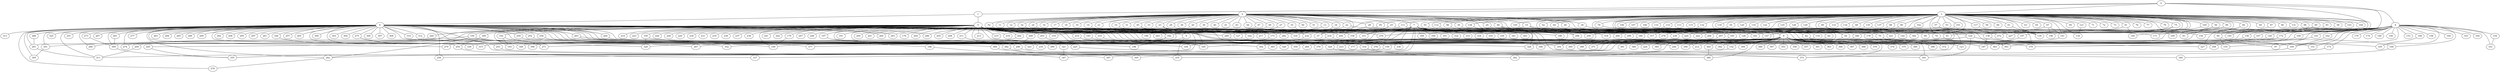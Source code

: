 
graph graphname {
    0 -- 1
0 -- 2
0 -- 3
0 -- 4
0 -- 266
0 -- 227
1 -- 5
1 -- 6
2 -- 7
2 -- 8
2 -- 9
2 -- 10
2 -- 11
2 -- 12
2 -- 13
2 -- 14
2 -- 15
2 -- 16
2 -- 17
2 -- 18
2 -- 19
2 -- 20
2 -- 21
2 -- 22
2 -- 23
2 -- 24
2 -- 25
2 -- 26
2 -- 27
2 -- 28
2 -- 29
2 -- 30
2 -- 31
2 -- 32
2 -- 33
2 -- 34
2 -- 35
2 -- 36
2 -- 37
2 -- 38
2 -- 39
2 -- 40
2 -- 41
2 -- 42
2 -- 43
2 -- 44
2 -- 45
2 -- 46
2 -- 47
2 -- 48
2 -- 49
2 -- 50
2 -- 51
2 -- 52
2 -- 272
3 -- 53
3 -- 54
3 -- 55
3 -- 56
3 -- 57
3 -- 58
3 -- 59
3 -- 60
3 -- 61
3 -- 62
3 -- 63
3 -- 64
3 -- 65
3 -- 66
3 -- 67
3 -- 68
3 -- 69
3 -- 70
3 -- 71
3 -- 72
3 -- 73
3 -- 74
3 -- 75
3 -- 76
3 -- 77
3 -- 78
3 -- 79
3 -- 80
3 -- 81
3 -- 82
3 -- 83
3 -- 84
3 -- 85
3 -- 86
3 -- 87
3 -- 88
3 -- 89
3 -- 90
3 -- 91
3 -- 92
3 -- 93
3 -- 94
3 -- 95
3 -- 96
3 -- 97
3 -- 98
3 -- 99
3 -- 100
3 -- 101
3 -- 102
3 -- 103
3 -- 104
3 -- 105
3 -- 106
3 -- 107
3 -- 108
3 -- 109
3 -- 110
3 -- 111
3 -- 112
3 -- 113
3 -- 114
3 -- 115
3 -- 116
3 -- 117
3 -- 118
3 -- 119
3 -- 120
3 -- 121
3 -- 122
3 -- 123
3 -- 124
3 -- 125
3 -- 126
3 -- 127
3 -- 128
3 -- 129
3 -- 130
3 -- 131
3 -- 132
3 -- 133
3 -- 134
3 -- 135
3 -- 136
3 -- 137
3 -- 138
3 -- 139
3 -- 140
3 -- 141
3 -- 142
3 -- 346
4 -- 143
4 -- 144
4 -- 145
4 -- 146
4 -- 147
4 -- 148
4 -- 149
4 -- 150
4 -- 151
4 -- 152
4 -- 153
4 -- 154
4 -- 155
4 -- 156
4 -- 157
4 -- 158
4 -- 159
4 -- 160
4 -- 161
4 -- 162
4 -- 163
4 -- 164
4 -- 165
4 -- 166
4 -- 167
4 -- 168
4 -- 169
4 -- 170
4 -- 171
4 -- 172
4 -- 173
4 -- 174
5 -- 175
5 -- 176
5 -- 177
5 -- 178
5 -- 179
5 -- 180
5 -- 181
5 -- 182
5 -- 183
5 -- 184
5 -- 185
5 -- 186
5 -- 187
5 -- 188
5 -- 189
5 -- 190
5 -- 191
5 -- 192
5 -- 193
5 -- 194
5 -- 195
5 -- 196
5 -- 197
5 -- 198
5 -- 199
5 -- 200
5 -- 201
5 -- 202
5 -- 203
5 -- 204
5 -- 205
5 -- 206
5 -- 207
5 -- 208
5 -- 209
5 -- 210
5 -- 211
5 -- 212
5 -- 213
5 -- 214
5 -- 215
5 -- 216
5 -- 217
5 -- 218
5 -- 219
5 -- 220
5 -- 221
5 -- 222
5 -- 223
5 -- 224
5 -- 225
5 -- 226
5 -- 227
5 -- 228
5 -- 229
5 -- 230
5 -- 231
5 -- 232
5 -- 233
5 -- 234
5 -- 235
5 -- 236
5 -- 237
5 -- 238
5 -- 239
5 -- 240
5 -- 241
5 -- 242
5 -- 243
5 -- 244
5 -- 245
5 -- 246
5 -- 247
5 -- 248
5 -- 249
5 -- 250
6 -- 256
6 -- 258
6 -- 259
6 -- 260
6 -- 261
6 -- 262
6 -- 257
6 -- 264
6 -- 265
6 -- 266
6 -- 267
6 -- 268
6 -- 269
6 -- 270
6 -- 271
6 -- 272
6 -- 273
6 -- 274
6 -- 275
6 -- 276
6 -- 277
6 -- 278
6 -- 279
6 -- 280
6 -- 281
6 -- 282
6 -- 283
6 -- 284
6 -- 285
6 -- 286
6 -- 287
6 -- 288
6 -- 289
6 -- 290
6 -- 291
6 -- 292
6 -- 293
6 -- 294
6 -- 295
6 -- 296
6 -- 297
6 -- 298
6 -- 263
6 -- 300
6 -- 301
6 -- 302
6 -- 303
6 -- 304
6 -- 305
6 -- 306
6 -- 307
6 -- 308
6 -- 309
6 -- 310
6 -- 311
6 -- 312
6 -- 313
6 -- 314
6 -- 315
6 -- 316
6 -- 317
6 -- 318
6 -- 319
6 -- 320
6 -- 321
6 -- 322
6 -- 323
6 -- 324
6 -- 325
6 -- 326
6 -- 327
6 -- 299
6 -- 251
6 -- 252
6 -- 253
6 -- 254
6 -- 255
6 -- 127
7 -- 328
7 -- 329
7 -- 330
7 -- 331
7 -- 332
7 -- 333
7 -- 334
7 -- 335
7 -- 336
7 -- 337
7 -- 338
7 -- 339
7 -- 340
7 -- 341
7 -- 342
7 -- 343
7 -- 344
7 -- 345
7 -- 346
7 -- 347
7 -- 348
7 -- 349
7 -- 350
7 -- 351
7 -- 142
8 -- 384
8 -- 385
8 -- 387
8 -- 388
8 -- 389
8 -- 390
8 -- 391
8 -- 392
8 -- 393
8 -- 394
8 -- 395
8 -- 396
8 -- 386
8 -- 398
8 -- 397
8 -- 352
8 -- 353
8 -- 354
8 -- 355
8 -- 356
8 -- 357
8 -- 358
8 -- 359
8 -- 360
8 -- 361
8 -- 362
8 -- 363
8 -- 364
8 -- 365
8 -- 366
8 -- 367
8 -- 368
8 -- 369
8 -- 370
8 -- 371
8 -- 372
8 -- 373
8 -- 374
8 -- 375
8 -- 376
8 -- 377
8 -- 378
8 -- 379
8 -- 380
8 -- 381
8 -- 382
8 -- 383
9 -- 399
9 -- 255
10 -- 378
10 -- 157
13 -- 182
13 -- 268
14 -- 159
15 -- 74
15 -- 150
15 -- 175
15 -- 42
20 -- 155
22 -- 319
22 -- 136
23 -- 355
23 -- 260
23 -- 316
23 -- 199
24 -- 159
25 -- 234
25 -- 171
25 -- 331
26 -- 293
27 -- 249
27 -- 243
28 -- 217
28 -- 126
29 -- 185
30 -- 371
32 -- 182
34 -- 37
35 -- 232
38 -- 147
42 -- 166
42 -- 123
45 -- 182
45 -- 338
46 -- 91
47 -- 286
48 -- 84
48 -- 296
48 -- 165
49 -- 190
52 -- 202
54 -- 322
54 -- 282
55 -- 291
56 -- 187
56 -- 272
57 -- 379
57 -- 124
58 -- 144
61 -- 130
62 -- 119
64 -- 82
66 -- 83
66 -- 109
67 -- 141
67 -- 196
67 -- 207
68 -- 239
70 -- 311
70 -- 372
75 -- 342
75 -- 171
75 -- 278
78 -- 302
80 -- 317
80 -- 220
81 -- 140
81 -- 181
82 -- 321
85 -- 90
85 -- 178
86 -- 309
87 -- 383
88 -- 299
89 -- 92
89 -- 393
90 -- 97
90 -- 155
91 -- 324
92 -- 269
92 -- 159
93 -- 145
95 -- 232
99 -- 196
100 -- 272
101 -- 222
102 -- 221
105 -- 157
111 -- 244
111 -- 320
112 -- 188
114 -- 250
116 -- 180
116 -- 221
116 -- 270
116 -- 316
117 -- 130
119 -- 323
121 -- 139
124 -- 391
124 -- 169
124 -- 233
127 -- 152
129 -- 328
131 -- 327
132 -- 206
135 -- 272
135 -- 318
136 -- 151
136 -- 187
138 -- 296
141 -- 314
143 -- 358
144 -- 393
147 -- 177
148 -- 165
152 -- 255
154 -- 161
156 -- 224
156 -- 246
157 -- 315
159 -- 258
162 -- 169
166 -- 340
167 -- 212
168 -- 327
169 -- 262
172 -- 379
172 -- 271
173 -- 373
175 -- 184
175 -- 185
178 -- 396
179 -- 199
180 -- 369
182 -- 274
182 -- 198
183 -- 359
186 -- 347
188 -- 354
189 -- 254
192 -- 193
192 -- 271
194 -- 352
194 -- 262
194 -- 301
195 -- 199
195 -- 320
197 -- 399
202 -- 279
203 -- 225
207 -- 287
209 -- 311
210 -- 376
211 -- 216
214 -- 329
225 -- 391
232 -- 302
234 -- 336
234 -- 302
240 -- 280
245 -- 355
249 -- 354
252 -- 360
253 -- 373
254 -- 337
256 -- 382
259 -- 377
262 -- 276
263 -- 328
263 -- 365
264 -- 348
268 -- 298
273 -- 309
275 -- 330
275 -- 344
281 -- 309
288 -- 291
291 -- 311
296 -- 354
298 -- 388
301 -- 305
309 -- 355
314 -- 362
321 -- 347
324 -- 373
326 -- 398
345 -- 389
346 -- 348
360 -- 387
364 -- 388
382 -- 395

}
